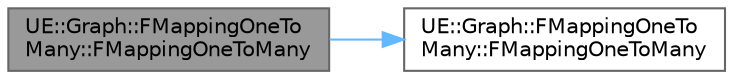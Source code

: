 digraph "UE::Graph::FMappingOneToMany::FMappingOneToMany"
{
 // INTERACTIVE_SVG=YES
 // LATEX_PDF_SIZE
  bgcolor="transparent";
  edge [fontname=Helvetica,fontsize=10,labelfontname=Helvetica,labelfontsize=10];
  node [fontname=Helvetica,fontsize=10,shape=box,height=0.2,width=0.4];
  rankdir="LR";
  Node1 [id="Node000001",label="UE::Graph::FMappingOneTo\lMany::FMappingOneToMany",height=0.2,width=0.4,color="gray40", fillcolor="grey60", style="filled", fontcolor="black",tooltip=" "];
  Node1 -> Node2 [id="edge1_Node000001_Node000002",color="steelblue1",style="solid",tooltip=" "];
  Node2 [id="Node000002",label="UE::Graph::FMappingOneTo\lMany::FMappingOneToMany",height=0.2,width=0.4,color="grey40", fillcolor="white", style="filled",URL="$d9/d91/structUE_1_1Graph_1_1FMappingOneToMany.html#a9f80980cb6df8d44d7d2b00909681423",tooltip=" "];
}
